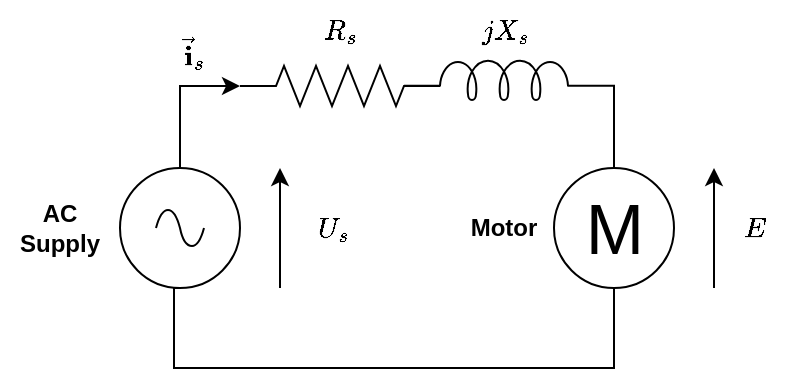 <mxfile version="24.4.10" type="github">
  <diagram name="第 1 页" id="Ph3KIddQlzAOe2n3hxQD">
    <mxGraphModel dx="422" dy="289" grid="1" gridSize="10" guides="1" tooltips="1" connect="1" arrows="1" fold="1" page="1" pageScale="1" pageWidth="827" pageHeight="1169" math="1" shadow="0">
      <root>
        <mxCell id="0" />
        <mxCell id="1" parent="0" />
        <mxCell id="TGoqplp5DYFJDb6npShz-1" style="edgeStyle=orthogonalEdgeStyle;rounded=0;orthogonalLoop=1;jettySize=auto;html=1;exitX=0.5;exitY=1;exitDx=0;exitDy=0;exitPerimeter=0;endArrow=none;endFill=0;entryX=0.5;entryY=1;entryDx=0;entryDy=0;" parent="1" source="TGoqplp5DYFJDb6npShz-2" target="TGoqplp5DYFJDb6npShz-3" edge="1">
          <mxGeometry relative="1" as="geometry">
            <mxPoint x="557" y="319.276" as="targetPoint" />
            <Array as="points">
              <mxPoint x="267" y="349" />
              <mxPoint x="487" y="349" />
            </Array>
          </mxGeometry>
        </mxCell>
        <mxCell id="TGoqplp5DYFJDb6npShz-2" value="" style="pointerEvents=1;verticalLabelPosition=bottom;shadow=0;dashed=0;align=center;html=1;verticalAlign=top;shape=mxgraph.electrical.signal_sources.source;aspect=fixed;points=[[0.5,0,0],[1,0.5,0],[0.5,1,0],[0,0.5,0]];elSignalType=ac;" parent="1" vertex="1">
          <mxGeometry x="240" y="249" width="60" height="60" as="geometry" />
        </mxCell>
        <mxCell id="TGoqplp5DYFJDb6npShz-3" value="M" style="verticalLabelPosition=middle;shadow=0;dashed=0;align=center;html=1;verticalAlign=middle;strokeWidth=1;shape=ellipse;aspect=fixed;fontSize=35;" parent="1" vertex="1">
          <mxGeometry x="457" y="249" width="60" height="60" as="geometry" />
        </mxCell>
        <mxCell id="TGoqplp5DYFJDb6npShz-4" style="edgeStyle=orthogonalEdgeStyle;rounded=0;orthogonalLoop=1;jettySize=auto;html=1;exitX=1;exitY=0.645;exitDx=0;exitDy=0;exitPerimeter=0;entryX=0.5;entryY=0;entryDx=0;entryDy=0;endArrow=none;endFill=0;" parent="1" source="TGoqplp5DYFJDb6npShz-5" target="TGoqplp5DYFJDb6npShz-3" edge="1">
          <mxGeometry relative="1" as="geometry">
            <Array as="points">
              <mxPoint x="487" y="208" />
            </Array>
          </mxGeometry>
        </mxCell>
        <mxCell id="TGoqplp5DYFJDb6npShz-5" value="" style="pointerEvents=1;verticalLabelPosition=bottom;shadow=0;dashed=0;align=center;html=1;verticalAlign=top;shape=mxgraph.electrical.inductors.inductor_5;" parent="1" vertex="1">
          <mxGeometry x="382" y="195" width="100" height="20" as="geometry" />
        </mxCell>
        <mxCell id="TGoqplp5DYFJDb6npShz-6" value="" style="pointerEvents=1;verticalLabelPosition=bottom;shadow=0;dashed=0;align=center;html=1;verticalAlign=top;shape=mxgraph.electrical.resistors.resistor_2;" parent="1" vertex="1">
          <mxGeometry x="300" y="198" width="100" height="20" as="geometry" />
        </mxCell>
        <mxCell id="TGoqplp5DYFJDb6npShz-7" style="edgeStyle=orthogonalEdgeStyle;rounded=0;orthogonalLoop=1;jettySize=auto;html=1;exitX=0.5;exitY=0;exitDx=0;exitDy=0;exitPerimeter=0;entryX=0;entryY=0.5;entryDx=0;entryDy=0;entryPerimeter=0;" parent="1" source="TGoqplp5DYFJDb6npShz-2" target="TGoqplp5DYFJDb6npShz-6" edge="1">
          <mxGeometry relative="1" as="geometry" />
        </mxCell>
        <mxCell id="TGoqplp5DYFJDb6npShz-8" value="$$\vec{\mathbf{i}}_{s}$$" style="text;html=1;align=center;verticalAlign=middle;whiteSpace=wrap;rounded=0;" parent="1" vertex="1">
          <mxGeometry x="267" y="179" width="20" height="24" as="geometry" />
        </mxCell>
        <mxCell id="TGoqplp5DYFJDb6npShz-9" value="$$R_{s}$$" style="text;html=1;align=center;verticalAlign=middle;whiteSpace=wrap;rounded=0;" parent="1" vertex="1">
          <mxGeometry x="339.75" y="170" width="20.5" height="20" as="geometry" />
        </mxCell>
        <mxCell id="TGoqplp5DYFJDb6npShz-10" value="$$j X_{s}$$" style="text;html=1;align=center;verticalAlign=middle;whiteSpace=wrap;rounded=0;" parent="1" vertex="1">
          <mxGeometry x="415.5" y="170" width="33" height="19" as="geometry" />
        </mxCell>
        <mxCell id="TGoqplp5DYFJDb6npShz-11" value="" style="endArrow=classic;html=1;rounded=0;" parent="1" edge="1">
          <mxGeometry width="50" height="50" relative="1" as="geometry">
            <mxPoint x="537" y="309" as="sourcePoint" />
            <mxPoint x="537" y="249" as="targetPoint" />
          </mxGeometry>
        </mxCell>
        <mxCell id="TGoqplp5DYFJDb6npShz-12" value="$$E$$" style="text;html=1;align=center;verticalAlign=middle;whiteSpace=wrap;rounded=0;" parent="1" vertex="1">
          <mxGeometry x="550" y="266.5" width="14" height="25" as="geometry" />
        </mxCell>
        <mxCell id="TGoqplp5DYFJDb6npShz-13" value="" style="endArrow=classic;html=1;rounded=0;" parent="1" edge="1">
          <mxGeometry width="50" height="50" relative="1" as="geometry">
            <mxPoint x="320" y="309" as="sourcePoint" />
            <mxPoint x="320" y="249" as="targetPoint" />
          </mxGeometry>
        </mxCell>
        <mxCell id="TGoqplp5DYFJDb6npShz-14" value="$$U_{s}$$" style="text;html=1;align=center;verticalAlign=middle;whiteSpace=wrap;rounded=0;" parent="1" vertex="1">
          <mxGeometry x="336.5" y="266.5" width="20" height="25" as="geometry" />
        </mxCell>
        <mxCell id="TGoqplp5DYFJDb6npShz-15" value="&lt;b&gt;AC Supply&lt;/b&gt;" style="text;html=1;align=center;verticalAlign=middle;whiteSpace=wrap;rounded=0;" parent="1" vertex="1">
          <mxGeometry x="180" y="264" width="60" height="30" as="geometry" />
        </mxCell>
        <mxCell id="TGoqplp5DYFJDb6npShz-16" value="&lt;b&gt;Motor&lt;/b&gt;" style="text;html=1;align=center;verticalAlign=middle;whiteSpace=wrap;rounded=0;" parent="1" vertex="1">
          <mxGeometry x="402" y="264" width="60" height="30" as="geometry" />
        </mxCell>
      </root>
    </mxGraphModel>
  </diagram>
</mxfile>
